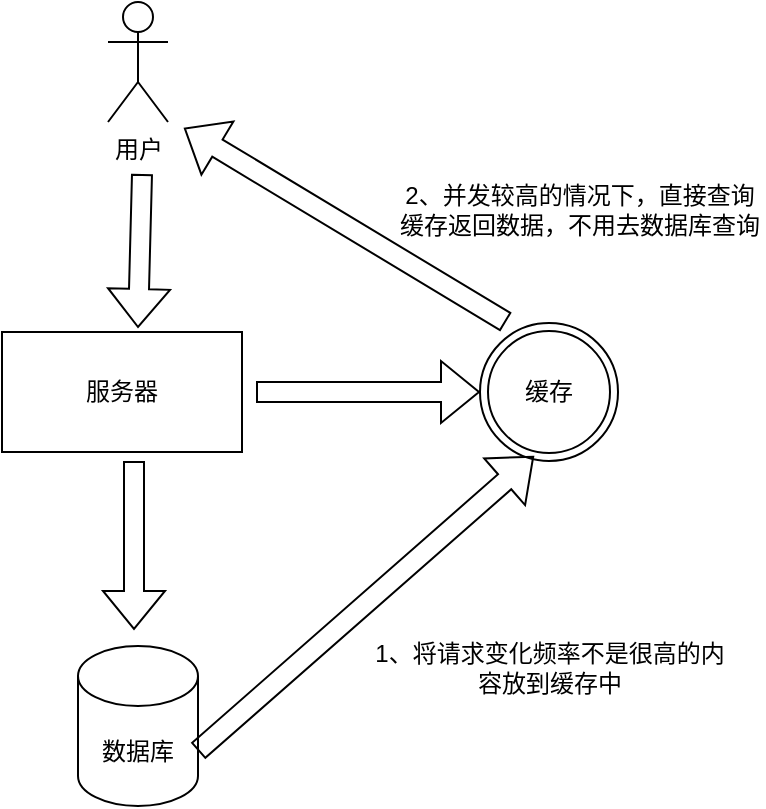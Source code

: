<mxfile version="23.0.2" type="github">
  <diagram name="第 1 页" id="pFApzu6o8nNjfaXYn5jQ">
    <mxGraphModel dx="989" dy="521" grid="0" gridSize="10" guides="1" tooltips="1" connect="1" arrows="1" fold="1" page="1" pageScale="1" pageWidth="500000" pageHeight="400000" math="0" shadow="0">
      <root>
        <mxCell id="0" />
        <mxCell id="1" parent="0" />
        <mxCell id="H5bM3ZNqDUV5iSnoYgvx-1" value="用户" style="shape=umlActor;verticalLabelPosition=bottom;verticalAlign=top;html=1;outlineConnect=0;" vertex="1" parent="1">
          <mxGeometry x="349" y="195" width="30" height="60" as="geometry" />
        </mxCell>
        <mxCell id="H5bM3ZNqDUV5iSnoYgvx-2" value="数据库" style="shape=cylinder3;whiteSpace=wrap;html=1;boundedLbl=1;backgroundOutline=1;size=15;" vertex="1" parent="1">
          <mxGeometry x="334" y="517" width="60" height="80" as="geometry" />
        </mxCell>
        <mxCell id="H5bM3ZNqDUV5iSnoYgvx-3" value="服务器" style="rounded=0;whiteSpace=wrap;html=1;" vertex="1" parent="1">
          <mxGeometry x="296" y="360" width="120" height="60" as="geometry" />
        </mxCell>
        <mxCell id="H5bM3ZNqDUV5iSnoYgvx-4" value="缓存" style="ellipse;shape=doubleEllipse;whiteSpace=wrap;html=1;aspect=fixed;" vertex="1" parent="1">
          <mxGeometry x="535" y="355.5" width="69" height="69" as="geometry" />
        </mxCell>
        <mxCell id="H5bM3ZNqDUV5iSnoYgvx-7" value="" style="shape=flexArrow;endArrow=classic;html=1;rounded=0;" edge="1" parent="1">
          <mxGeometry width="50" height="50" relative="1" as="geometry">
            <mxPoint x="366" y="281" as="sourcePoint" />
            <mxPoint x="364" y="358" as="targetPoint" />
          </mxGeometry>
        </mxCell>
        <mxCell id="H5bM3ZNqDUV5iSnoYgvx-9" value="" style="shape=flexArrow;endArrow=classic;html=1;rounded=0;" edge="1" parent="1">
          <mxGeometry width="50" height="50" relative="1" as="geometry">
            <mxPoint x="362" y="424.5" as="sourcePoint" />
            <mxPoint x="362" y="509" as="targetPoint" />
          </mxGeometry>
        </mxCell>
        <mxCell id="H5bM3ZNqDUV5iSnoYgvx-10" value="" style="shape=flexArrow;endArrow=classic;html=1;rounded=0;" edge="1" parent="1" target="H5bM3ZNqDUV5iSnoYgvx-4">
          <mxGeometry width="50" height="50" relative="1" as="geometry">
            <mxPoint x="423" y="390" as="sourcePoint" />
            <mxPoint x="370" y="492.5" as="targetPoint" />
          </mxGeometry>
        </mxCell>
        <mxCell id="H5bM3ZNqDUV5iSnoYgvx-11" value="" style="shape=flexArrow;endArrow=classic;html=1;rounded=0;" edge="1" parent="1">
          <mxGeometry width="50" height="50" relative="1" as="geometry">
            <mxPoint x="548" y="355" as="sourcePoint" />
            <mxPoint x="387" y="258" as="targetPoint" />
          </mxGeometry>
        </mxCell>
        <mxCell id="H5bM3ZNqDUV5iSnoYgvx-12" value="" style="shape=flexArrow;endArrow=classic;html=1;rounded=0;exitX=1;exitY=0;exitDx=0;exitDy=52.5;exitPerimeter=0;entryX=0.391;entryY=0.964;entryDx=0;entryDy=0;entryPerimeter=0;" edge="1" parent="1" source="H5bM3ZNqDUV5iSnoYgvx-2" target="H5bM3ZNqDUV5iSnoYgvx-4">
          <mxGeometry width="50" height="50" relative="1" as="geometry">
            <mxPoint x="372" y="434.5" as="sourcePoint" />
            <mxPoint x="372" y="519" as="targetPoint" />
          </mxGeometry>
        </mxCell>
        <mxCell id="H5bM3ZNqDUV5iSnoYgvx-13" value="1、将请求变化频率不是很高的内容放到缓存中" style="text;html=1;strokeColor=none;fillColor=none;align=center;verticalAlign=middle;whiteSpace=wrap;rounded=0;" vertex="1" parent="1">
          <mxGeometry x="478" y="513" width="184" height="30" as="geometry" />
        </mxCell>
        <mxCell id="H5bM3ZNqDUV5iSnoYgvx-14" value="2、并发较高的情况下，直接查询缓存返回数据，不用去数据库查询" style="text;html=1;strokeColor=none;fillColor=none;align=center;verticalAlign=middle;whiteSpace=wrap;rounded=0;" vertex="1" parent="1">
          <mxGeometry x="493" y="284" width="184" height="30" as="geometry" />
        </mxCell>
      </root>
    </mxGraphModel>
  </diagram>
</mxfile>
